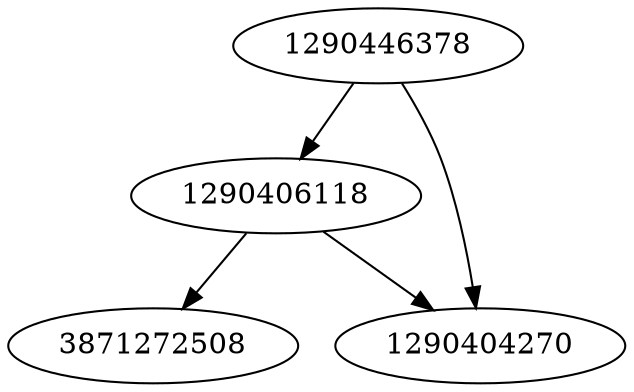 strict digraph  {
1290406118;
1290446378;
3871272508;
1290404270;
1290406118 -> 3871272508;
1290406118 -> 1290404270;
1290446378 -> 1290404270;
1290446378 -> 1290406118;
}
